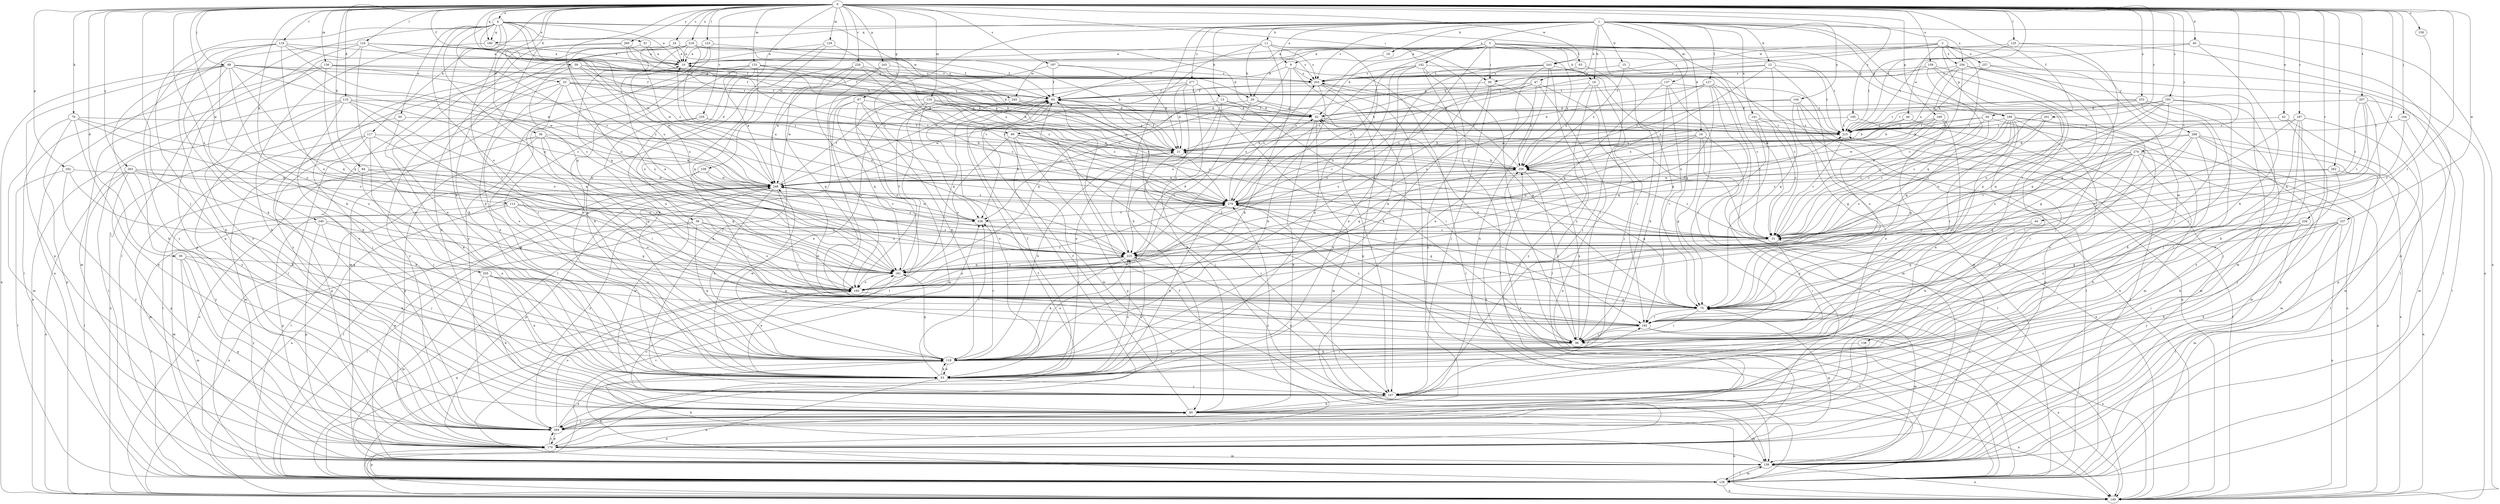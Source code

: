 strict digraph  {
0;
1;
2;
3;
4;
9;
10;
11;
12;
13;
15;
16;
18;
19;
20;
21;
24;
31;
33;
36;
38;
39;
40;
42;
43;
44;
47;
49;
50;
51;
53;
59;
60;
63;
64;
67;
69;
75;
79;
84;
85;
95;
96;
98;
104;
107;
110;
113;
117;
118;
119;
123;
124;
125;
127;
128;
129;
133;
134;
136;
137;
138;
139;
141;
142;
144;
149;
158;
159;
160;
162;
163;
168;
169;
170;
180;
181;
187;
192;
193;
195;
197;
201;
203;
207;
215;
218;
225;
229;
234;
235;
236;
237;
238;
240;
243;
245;
248;
253;
255;
256;
257;
258;
260;
262;
263;
268;
269;
274;
277;
279;
0 -> 4  [label=a];
0 -> 24  [label=c];
0 -> 31  [label=c];
0 -> 33  [label=d];
0 -> 36  [label=d];
0 -> 38  [label=d];
0 -> 39  [label=d];
0 -> 40  [label=d];
0 -> 43  [label=e];
0 -> 44  [label=e];
0 -> 59  [label=f];
0 -> 60  [label=f];
0 -> 67  [label=g];
0 -> 69  [label=g];
0 -> 79  [label=h];
0 -> 84  [label=h];
0 -> 95  [label=i];
0 -> 98  [label=j];
0 -> 104  [label=j];
0 -> 107  [label=j];
0 -> 110  [label=k];
0 -> 113  [label=k];
0 -> 117  [label=k];
0 -> 119  [label=l];
0 -> 123  [label=l];
0 -> 124  [label=l];
0 -> 125  [label=l];
0 -> 129  [label=m];
0 -> 133  [label=m];
0 -> 134  [label=m];
0 -> 136  [label=m];
0 -> 158  [label=o];
0 -> 159  [label=o];
0 -> 162  [label=p];
0 -> 163  [label=p];
0 -> 168  [label=p];
0 -> 180  [label=q];
0 -> 187  [label=r];
0 -> 192  [label=r];
0 -> 193  [label=s];
0 -> 195  [label=s];
0 -> 197  [label=s];
0 -> 201  [label=s];
0 -> 207  [label=t];
0 -> 215  [label=t];
0 -> 218  [label=u];
0 -> 225  [label=u];
0 -> 229  [label=v];
0 -> 234  [label=v];
0 -> 235  [label=v];
0 -> 237  [label=w];
0 -> 238  [label=w];
0 -> 240  [label=w];
0 -> 243  [label=w];
0 -> 253  [label=x];
0 -> 255  [label=x];
0 -> 260  [label=y];
0 -> 262  [label=y];
0 -> 263  [label=y];
0 -> 274  [label=z];
1 -> 9  [label=a];
1 -> 11  [label=b];
1 -> 12  [label=b];
1 -> 13  [label=b];
1 -> 15  [label=b];
1 -> 16  [label=b];
1 -> 18  [label=b];
1 -> 19  [label=b];
1 -> 47  [label=e];
1 -> 85  [label=h];
1 -> 127  [label=l];
1 -> 137  [label=m];
1 -> 141  [label=n];
1 -> 142  [label=n];
1 -> 144  [label=n];
1 -> 149  [label=n];
1 -> 169  [label=p];
1 -> 180  [label=q];
1 -> 192  [label=r];
1 -> 203  [label=s];
1 -> 236  [label=v];
1 -> 256  [label=x];
1 -> 277  [label=z];
2 -> 31  [label=c];
2 -> 49  [label=e];
2 -> 69  [label=g];
2 -> 95  [label=i];
2 -> 138  [label=m];
2 -> 169  [label=p];
2 -> 243  [label=w];
2 -> 256  [label=x];
2 -> 257  [label=x];
2 -> 268  [label=y];
3 -> 9  [label=a];
3 -> 19  [label=b];
3 -> 20  [label=b];
3 -> 31  [label=c];
3 -> 42  [label=d];
3 -> 63  [label=f];
3 -> 64  [label=f];
3 -> 75  [label=g];
3 -> 95  [label=i];
3 -> 96  [label=i];
3 -> 118  [label=k];
3 -> 215  [label=t];
3 -> 245  [label=w];
3 -> 258  [label=x];
3 -> 279  [label=z];
4 -> 10  [label=a];
4 -> 20  [label=b];
4 -> 50  [label=e];
4 -> 51  [label=e];
4 -> 118  [label=k];
4 -> 128  [label=l];
4 -> 160  [label=o];
4 -> 169  [label=p];
4 -> 170  [label=p];
4 -> 180  [label=q];
4 -> 181  [label=q];
4 -> 192  [label=r];
4 -> 236  [label=v];
4 -> 245  [label=w];
4 -> 248  [label=w];
4 -> 279  [label=z];
9 -> 118  [label=k];
9 -> 128  [label=l];
9 -> 170  [label=p];
9 -> 203  [label=s];
9 -> 236  [label=v];
9 -> 248  [label=w];
10 -> 203  [label=s];
11 -> 10  [label=a];
11 -> 20  [label=b];
11 -> 53  [label=e];
11 -> 96  [label=i];
11 -> 203  [label=s];
11 -> 225  [label=u];
11 -> 236  [label=v];
12 -> 42  [label=d];
12 -> 75  [label=g];
12 -> 139  [label=m];
12 -> 203  [label=s];
12 -> 215  [label=t];
12 -> 279  [label=z];
13 -> 42  [label=d];
13 -> 53  [label=e];
13 -> 96  [label=i];
13 -> 181  [label=q];
13 -> 225  [label=u];
15 -> 31  [label=c];
15 -> 203  [label=s];
15 -> 258  [label=x];
16 -> 21  [label=b];
16 -> 75  [label=g];
16 -> 128  [label=l];
16 -> 149  [label=n];
16 -> 225  [label=u];
16 -> 258  [label=x];
18 -> 279  [label=z];
19 -> 64  [label=f];
19 -> 149  [label=n];
19 -> 192  [label=r];
19 -> 258  [label=x];
19 -> 269  [label=y];
20 -> 42  [label=d];
20 -> 107  [label=j];
20 -> 160  [label=o];
20 -> 248  [label=w];
21 -> 10  [label=a];
21 -> 64  [label=f];
21 -> 107  [label=j];
21 -> 258  [label=x];
24 -> 10  [label=a];
24 -> 21  [label=b];
24 -> 64  [label=f];
24 -> 118  [label=k];
24 -> 181  [label=q];
31 -> 42  [label=d];
31 -> 96  [label=i];
31 -> 225  [label=u];
31 -> 279  [label=z];
33 -> 21  [label=b];
33 -> 53  [label=e];
33 -> 64  [label=f];
33 -> 118  [label=k];
33 -> 225  [label=u];
33 -> 258  [label=x];
33 -> 269  [label=y];
36 -> 21  [label=b];
36 -> 75  [label=g];
36 -> 96  [label=i];
36 -> 149  [label=n];
36 -> 170  [label=p];
36 -> 248  [label=w];
38 -> 31  [label=c];
38 -> 118  [label=k];
38 -> 128  [label=l];
38 -> 149  [label=n];
38 -> 160  [label=o];
38 -> 225  [label=u];
39 -> 118  [label=k];
39 -> 139  [label=m];
39 -> 170  [label=p];
39 -> 181  [label=q];
39 -> 269  [label=y];
40 -> 10  [label=a];
40 -> 118  [label=k];
40 -> 139  [label=m];
40 -> 215  [label=t];
42 -> 64  [label=f];
42 -> 85  [label=h];
42 -> 139  [label=m];
42 -> 215  [label=t];
43 -> 139  [label=m];
43 -> 170  [label=p];
43 -> 215  [label=t];
44 -> 31  [label=c];
44 -> 75  [label=g];
44 -> 118  [label=k];
47 -> 21  [label=b];
47 -> 64  [label=f];
47 -> 96  [label=i];
47 -> 107  [label=j];
47 -> 225  [label=u];
47 -> 279  [label=z];
49 -> 21  [label=b];
49 -> 139  [label=m];
49 -> 215  [label=t];
50 -> 53  [label=e];
50 -> 149  [label=n];
50 -> 215  [label=t];
51 -> 10  [label=a];
51 -> 215  [label=t];
51 -> 225  [label=u];
53 -> 64  [label=f];
53 -> 107  [label=j];
53 -> 118  [label=k];
53 -> 149  [label=n];
53 -> 192  [label=r];
53 -> 225  [label=u];
53 -> 236  [label=v];
59 -> 21  [label=b];
59 -> 64  [label=f];
59 -> 118  [label=k];
59 -> 203  [label=s];
59 -> 248  [label=w];
59 -> 269  [label=y];
60 -> 21  [label=b];
60 -> 31  [label=c];
60 -> 181  [label=q];
60 -> 215  [label=t];
60 -> 269  [label=y];
63 -> 107  [label=j];
63 -> 203  [label=s];
64 -> 42  [label=d];
64 -> 53  [label=e];
64 -> 96  [label=i];
64 -> 139  [label=m];
64 -> 181  [label=q];
67 -> 31  [label=c];
67 -> 42  [label=d];
67 -> 118  [label=k];
67 -> 128  [label=l];
67 -> 160  [label=o];
67 -> 181  [label=q];
69 -> 21  [label=b];
69 -> 107  [label=j];
69 -> 160  [label=o];
69 -> 170  [label=p];
69 -> 258  [label=x];
69 -> 269  [label=y];
75 -> 42  [label=d];
75 -> 96  [label=i];
75 -> 139  [label=m];
75 -> 149  [label=n];
75 -> 192  [label=r];
79 -> 85  [label=h];
79 -> 139  [label=m];
79 -> 160  [label=o];
79 -> 170  [label=p];
79 -> 215  [label=t];
79 -> 225  [label=u];
84 -> 53  [label=e];
84 -> 139  [label=m];
84 -> 181  [label=q];
84 -> 248  [label=w];
85 -> 64  [label=f];
85 -> 139  [label=m];
85 -> 149  [label=n];
85 -> 160  [label=o];
85 -> 269  [label=y];
95 -> 64  [label=f];
95 -> 107  [label=j];
95 -> 118  [label=k];
95 -> 258  [label=x];
96 -> 118  [label=k];
96 -> 258  [label=x];
96 -> 279  [label=z];
98 -> 31  [label=c];
98 -> 64  [label=f];
98 -> 85  [label=h];
98 -> 118  [label=k];
98 -> 149  [label=n];
98 -> 160  [label=o];
98 -> 170  [label=p];
98 -> 181  [label=q];
98 -> 203  [label=s];
98 -> 248  [label=w];
104 -> 139  [label=m];
104 -> 192  [label=r];
104 -> 215  [label=t];
107 -> 85  [label=h];
107 -> 149  [label=n];
107 -> 225  [label=u];
107 -> 248  [label=w];
110 -> 42  [label=d];
110 -> 107  [label=j];
110 -> 128  [label=l];
110 -> 149  [label=n];
110 -> 181  [label=q];
110 -> 192  [label=r];
110 -> 269  [label=y];
110 -> 279  [label=z];
113 -> 75  [label=g];
113 -> 139  [label=m];
113 -> 160  [label=o];
113 -> 170  [label=p];
113 -> 181  [label=q];
113 -> 236  [label=v];
117 -> 21  [label=b];
117 -> 107  [label=j];
117 -> 128  [label=l];
117 -> 139  [label=m];
117 -> 160  [label=o];
117 -> 170  [label=p];
118 -> 21  [label=b];
118 -> 53  [label=e];
118 -> 181  [label=q];
118 -> 225  [label=u];
118 -> 236  [label=v];
118 -> 248  [label=w];
119 -> 10  [label=a];
119 -> 85  [label=h];
119 -> 118  [label=k];
119 -> 160  [label=o];
119 -> 215  [label=t];
119 -> 248  [label=w];
119 -> 269  [label=y];
123 -> 10  [label=a];
123 -> 21  [label=b];
123 -> 53  [label=e];
123 -> 269  [label=y];
124 -> 10  [label=a];
124 -> 53  [label=e];
124 -> 64  [label=f];
124 -> 149  [label=n];
124 -> 170  [label=p];
124 -> 215  [label=t];
124 -> 269  [label=y];
125 -> 10  [label=a];
125 -> 75  [label=g];
125 -> 149  [label=n];
125 -> 215  [label=t];
127 -> 21  [label=b];
127 -> 64  [label=f];
127 -> 96  [label=i];
127 -> 139  [label=m];
127 -> 149  [label=n];
127 -> 225  [label=u];
127 -> 258  [label=x];
128 -> 64  [label=f];
128 -> 118  [label=k];
128 -> 139  [label=m];
128 -> 149  [label=n];
128 -> 170  [label=p];
128 -> 181  [label=q];
129 -> 10  [label=a];
129 -> 53  [label=e];
129 -> 160  [label=o];
129 -> 279  [label=z];
133 -> 21  [label=b];
133 -> 53  [label=e];
133 -> 118  [label=k];
133 -> 128  [label=l];
133 -> 139  [label=m];
133 -> 181  [label=q];
133 -> 203  [label=s];
133 -> 279  [label=z];
134 -> 31  [label=c];
134 -> 42  [label=d];
134 -> 139  [label=m];
134 -> 160  [label=o];
134 -> 215  [label=t];
134 -> 236  [label=v];
134 -> 279  [label=z];
136 -> 64  [label=f];
136 -> 128  [label=l];
136 -> 139  [label=m];
136 -> 181  [label=q];
136 -> 203  [label=s];
136 -> 279  [label=z];
137 -> 64  [label=f];
137 -> 118  [label=k];
137 -> 149  [label=n];
137 -> 181  [label=q];
137 -> 192  [label=r];
137 -> 215  [label=t];
138 -> 118  [label=k];
138 -> 269  [label=y];
139 -> 31  [label=c];
139 -> 118  [label=k];
139 -> 128  [label=l];
139 -> 149  [label=n];
139 -> 248  [label=w];
141 -> 31  [label=c];
141 -> 181  [label=q];
141 -> 215  [label=t];
141 -> 269  [label=y];
142 -> 31  [label=c];
142 -> 53  [label=e];
142 -> 128  [label=l];
142 -> 160  [label=o];
142 -> 203  [label=s];
142 -> 269  [label=y];
142 -> 279  [label=z];
144 -> 42  [label=d];
144 -> 53  [label=e];
144 -> 75  [label=g];
144 -> 128  [label=l];
144 -> 149  [label=n];
144 -> 248  [label=w];
149 -> 215  [label=t];
149 -> 236  [label=v];
158 -> 192  [label=r];
159 -> 21  [label=b];
159 -> 75  [label=g];
159 -> 107  [label=j];
159 -> 181  [label=q];
159 -> 203  [label=s];
159 -> 269  [label=y];
160 -> 75  [label=g];
160 -> 279  [label=z];
162 -> 118  [label=k];
162 -> 128  [label=l];
162 -> 248  [label=w];
162 -> 269  [label=y];
163 -> 128  [label=l];
163 -> 203  [label=s];
163 -> 248  [label=w];
163 -> 279  [label=z];
168 -> 21  [label=b];
168 -> 75  [label=g];
168 -> 96  [label=i];
168 -> 160  [label=o];
168 -> 215  [label=t];
168 -> 248  [label=w];
168 -> 258  [label=x];
169 -> 31  [label=c];
169 -> 53  [label=e];
169 -> 85  [label=h];
169 -> 139  [label=m];
169 -> 149  [label=n];
169 -> 160  [label=o];
169 -> 170  [label=p];
169 -> 192  [label=r];
169 -> 215  [label=t];
170 -> 64  [label=f];
170 -> 75  [label=g];
170 -> 85  [label=h];
170 -> 139  [label=m];
170 -> 258  [label=x];
170 -> 269  [label=y];
170 -> 279  [label=z];
180 -> 10  [label=a];
180 -> 85  [label=h];
181 -> 10  [label=a];
181 -> 53  [label=e];
181 -> 64  [label=f];
181 -> 160  [label=o];
181 -> 225  [label=u];
187 -> 53  [label=e];
187 -> 107  [label=j];
187 -> 118  [label=k];
187 -> 160  [label=o];
187 -> 170  [label=p];
187 -> 215  [label=t];
192 -> 64  [label=f];
192 -> 96  [label=i];
192 -> 128  [label=l];
192 -> 149  [label=n];
192 -> 248  [label=w];
193 -> 42  [label=d];
193 -> 75  [label=g];
193 -> 96  [label=i];
193 -> 107  [label=j];
193 -> 181  [label=q];
193 -> 215  [label=t];
193 -> 225  [label=u];
195 -> 128  [label=l];
195 -> 215  [label=t];
195 -> 258  [label=x];
197 -> 21  [label=b];
197 -> 64  [label=f];
197 -> 192  [label=r];
197 -> 203  [label=s];
201 -> 31  [label=c];
201 -> 215  [label=t];
201 -> 225  [label=u];
203 -> 64  [label=f];
203 -> 75  [label=g];
203 -> 107  [label=j];
203 -> 118  [label=k];
203 -> 128  [label=l];
207 -> 31  [label=c];
207 -> 42  [label=d];
207 -> 96  [label=i];
207 -> 128  [label=l];
207 -> 181  [label=q];
207 -> 279  [label=z];
215 -> 21  [label=b];
215 -> 31  [label=c];
218 -> 10  [label=a];
218 -> 42  [label=d];
218 -> 64  [label=f];
218 -> 85  [label=h];
218 -> 181  [label=q];
218 -> 203  [label=s];
218 -> 225  [label=u];
218 -> 269  [label=y];
218 -> 279  [label=z];
225 -> 42  [label=d];
225 -> 53  [label=e];
225 -> 64  [label=f];
225 -> 118  [label=k];
225 -> 160  [label=o];
225 -> 181  [label=q];
229 -> 31  [label=c];
229 -> 75  [label=g];
229 -> 107  [label=j];
229 -> 203  [label=s];
229 -> 225  [label=u];
229 -> 258  [label=x];
234 -> 31  [label=c];
234 -> 85  [label=h];
234 -> 107  [label=j];
234 -> 128  [label=l];
234 -> 269  [label=y];
235 -> 53  [label=e];
235 -> 160  [label=o];
235 -> 215  [label=t];
235 -> 279  [label=z];
236 -> 31  [label=c];
236 -> 248  [label=w];
237 -> 31  [label=c];
237 -> 75  [label=g];
237 -> 85  [label=h];
237 -> 118  [label=k];
237 -> 139  [label=m];
237 -> 149  [label=n];
238 -> 96  [label=i];
238 -> 128  [label=l];
238 -> 225  [label=u];
238 -> 248  [label=w];
240 -> 31  [label=c];
240 -> 107  [label=j];
240 -> 128  [label=l];
240 -> 170  [label=p];
240 -> 181  [label=q];
243 -> 53  [label=e];
243 -> 75  [label=g];
243 -> 85  [label=h];
243 -> 128  [label=l];
243 -> 160  [label=o];
243 -> 203  [label=s];
243 -> 225  [label=u];
245 -> 42  [label=d];
245 -> 53  [label=e];
245 -> 258  [label=x];
248 -> 10  [label=a];
248 -> 21  [label=b];
248 -> 64  [label=f];
248 -> 96  [label=i];
248 -> 118  [label=k];
248 -> 128  [label=l];
248 -> 149  [label=n];
248 -> 170  [label=p];
248 -> 236  [label=v];
248 -> 269  [label=y];
248 -> 279  [label=z];
253 -> 31  [label=c];
253 -> 42  [label=d];
253 -> 96  [label=i];
253 -> 107  [label=j];
253 -> 215  [label=t];
253 -> 269  [label=y];
255 -> 53  [label=e];
255 -> 75  [label=g];
255 -> 85  [label=h];
255 -> 139  [label=m];
255 -> 160  [label=o];
255 -> 192  [label=r];
256 -> 31  [label=c];
256 -> 107  [label=j];
256 -> 128  [label=l];
256 -> 139  [label=m];
256 -> 203  [label=s];
256 -> 248  [label=w];
256 -> 258  [label=x];
257 -> 21  [label=b];
257 -> 75  [label=g];
257 -> 128  [label=l];
257 -> 203  [label=s];
258 -> 21  [label=b];
258 -> 31  [label=c];
258 -> 75  [label=g];
258 -> 96  [label=i];
258 -> 181  [label=q];
258 -> 203  [label=s];
258 -> 248  [label=w];
260 -> 10  [label=a];
260 -> 53  [label=e];
260 -> 85  [label=h];
260 -> 215  [label=t];
260 -> 248  [label=w];
262 -> 107  [label=j];
262 -> 149  [label=n];
262 -> 248  [label=w];
262 -> 279  [label=z];
263 -> 118  [label=k];
263 -> 128  [label=l];
263 -> 149  [label=n];
263 -> 170  [label=p];
263 -> 248  [label=w];
263 -> 269  [label=y];
263 -> 279  [label=z];
268 -> 21  [label=b];
268 -> 96  [label=i];
268 -> 118  [label=k];
268 -> 128  [label=l];
268 -> 139  [label=m];
268 -> 149  [label=n];
268 -> 192  [label=r];
268 -> 279  [label=z];
269 -> 53  [label=e];
269 -> 160  [label=o];
269 -> 170  [label=p];
269 -> 258  [label=x];
274 -> 31  [label=c];
274 -> 75  [label=g];
274 -> 85  [label=h];
274 -> 139  [label=m];
274 -> 149  [label=n];
274 -> 192  [label=r];
274 -> 225  [label=u];
274 -> 258  [label=x];
274 -> 279  [label=z];
277 -> 21  [label=b];
277 -> 64  [label=f];
277 -> 85  [label=h];
277 -> 96  [label=i];
277 -> 225  [label=u];
277 -> 248  [label=w];
279 -> 10  [label=a];
279 -> 53  [label=e];
279 -> 75  [label=g];
279 -> 192  [label=r];
279 -> 203  [label=s];
279 -> 215  [label=t];
279 -> 236  [label=v];
279 -> 258  [label=x];
}
